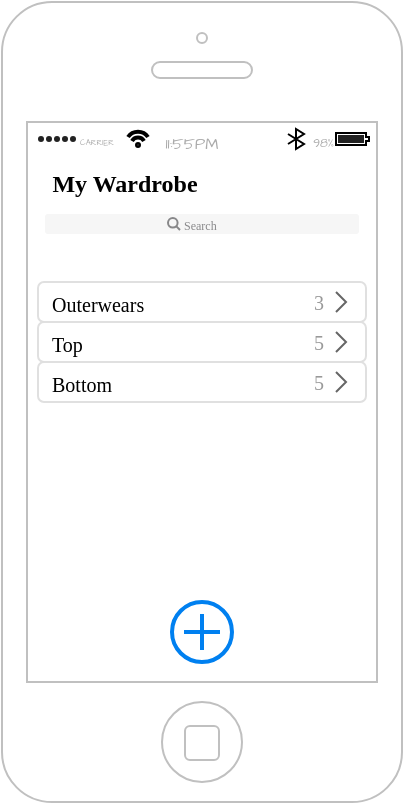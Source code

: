 <mxfile version="17.1.3" type="github">
  <diagram id="Xf6iouCa1GwI01AaItZm" name="Page-1">
    <mxGraphModel dx="654" dy="370" grid="1" gridSize="10" guides="1" tooltips="1" connect="1" arrows="1" fold="1" page="1" pageScale="1" pageWidth="827" pageHeight="1169" math="0" shadow="0">
      <root>
        <mxCell id="0" />
        <mxCell id="1" parent="0" />
        <mxCell id="zHzlAYMzsIVSmLrJZg-d-101" value="" style="html=1;verticalLabelPosition=bottom;labelBackgroundColor=#ffffff;verticalAlign=top;shadow=0;dashed=0;strokeWidth=1;shape=mxgraph.ios7.misc.iphone;strokeColor=#c0c0c0;fontFamily=Verdana;" vertex="1" parent="1">
          <mxGeometry x="190" y="790" width="200" height="400" as="geometry" />
        </mxCell>
        <mxCell id="zHzlAYMzsIVSmLrJZg-d-106" value="" style="html=1;strokeWidth=1;shadow=0;dashed=0;shape=mxgraph.ios7ui.appBar;fillColor=#ffffff;gradientColor=none;sketch=0;hachureGap=4;pointerEvents=0;fontFamily=Architects Daughter;fontSource=https%3A%2F%2Ffonts.googleapis.com%2Fcss%3Ffamily%3DArchitects%2BDaughter;fontSize=20;" vertex="1" parent="1">
          <mxGeometry x="203" y="851" width="174" height="15" as="geometry" />
        </mxCell>
        <mxCell id="zHzlAYMzsIVSmLrJZg-d-107" value="CARRIER" style="shape=rect;align=left;fontSize=8;spacingLeft=24;fontSize=4;fontColor=#aaaaaa;strokeColor=none;fillColor=none;spacingTop=4;sketch=0;hachureGap=4;pointerEvents=0;fontFamily=Architects Daughter;fontSource=https%3A%2F%2Ffonts.googleapis.com%2Fcss%3Ffamily%3DArchitects%2BDaughter;" vertex="1" parent="zHzlAYMzsIVSmLrJZg-d-106">
          <mxGeometry y="0.5" width="50" height="13" relative="1" as="geometry">
            <mxPoint y="-6.5" as="offset" />
          </mxGeometry>
        </mxCell>
        <mxCell id="zHzlAYMzsIVSmLrJZg-d-108" value="11:55PM" style="shape=rect;fontSize=8;fontColor=#aaaaaa;strokeColor=none;fillColor=none;spacingTop=4;sketch=0;hachureGap=4;pointerEvents=0;fontFamily=Architects Daughter;fontSource=https%3A%2F%2Ffonts.googleapis.com%2Fcss%3Ffamily%3DArchitects%2BDaughter;" vertex="1" parent="zHzlAYMzsIVSmLrJZg-d-106">
          <mxGeometry x="0.5" y="0.5" width="50" height="13" relative="1" as="geometry">
            <mxPoint x="-30" y="-6.5" as="offset" />
          </mxGeometry>
        </mxCell>
        <mxCell id="zHzlAYMzsIVSmLrJZg-d-109" value="98%" style="shape=rect;align=right;fontSize=8;spacingRight=19;fontSize=6;fontColor=#aaaaaa;strokeColor=none;fillColor=none;spacingTop=4;sketch=0;hachureGap=4;pointerEvents=0;fontFamily=Architects Daughter;fontSource=https%3A%2F%2Ffonts.googleapis.com%2Fcss%3Ffamily%3DArchitects%2BDaughter;" vertex="1" parent="zHzlAYMzsIVSmLrJZg-d-106">
          <mxGeometry x="1" y="0.5" width="45" height="13" relative="1" as="geometry">
            <mxPoint x="-45" y="-6.5" as="offset" />
          </mxGeometry>
        </mxCell>
        <mxCell id="zHzlAYMzsIVSmLrJZg-d-155" value="" style="shape=rect;strokeColor=none;fillColor=#ffffff;gradientColor=none;shadow=0;fontFamily=Verdana;rounded=1;" vertex="1" parent="1">
          <mxGeometry x="208" y="930" width="164" height="60" as="geometry" />
        </mxCell>
        <mxCell id="zHzlAYMzsIVSmLrJZg-d-156" value="Outerwears" style="shape=rect;strokeColor=#E0E0E0;fontSize=10;fontColor=#000000;resizeWidth=1;align=left;spacingTop=2;spacingLeft=5;fontFamily=Verdana;rounded=1;sketch=0;strokeWidth=1;" vertex="1" parent="zHzlAYMzsIVSmLrJZg-d-155">
          <mxGeometry width="164" height="20" relative="1" as="geometry" />
        </mxCell>
        <mxCell id="zHzlAYMzsIVSmLrJZg-d-157" value="3" style="shape=mxgraph.ios7.misc.right;strokeColor=#666666;labelPosition=left;verticalLabelPosition=middle;align=right;verticalAlign=middle;fontSize=10;spacingRight=4;fontColor=#999999;fontFamily=Verdana;rotation=0;direction=east;" vertex="1" parent="zHzlAYMzsIVSmLrJZg-d-156">
          <mxGeometry x="1" y="0.5" width="5" height="10" relative="1" as="geometry">
            <mxPoint x="-15" y="-5" as="offset" />
          </mxGeometry>
        </mxCell>
        <mxCell id="zHzlAYMzsIVSmLrJZg-d-158" value="Top" style="shape=rect;strokeColor=#E0E0E0;fontSize=10;fontColor=#000000;resizeWidth=1;align=left;spacingTop=2;spacingLeft=5;fontFamily=Verdana;rounded=1;" vertex="1" parent="zHzlAYMzsIVSmLrJZg-d-155">
          <mxGeometry width="164" height="20" relative="1" as="geometry">
            <mxPoint y="20" as="offset" />
          </mxGeometry>
        </mxCell>
        <mxCell id="zHzlAYMzsIVSmLrJZg-d-159" value="5" style="shape=mxgraph.ios7.misc.right;strokeColor=#666666;labelPosition=left;verticalLabelPosition=middle;align=right;verticalAlign=middle;fontSize=10;spacingRight=4;fontColor=#999999;fontFamily=Verdana;" vertex="1" parent="zHzlAYMzsIVSmLrJZg-d-158">
          <mxGeometry x="1" y="0.5" width="5" height="10" relative="1" as="geometry">
            <mxPoint x="-15" y="-5" as="offset" />
          </mxGeometry>
        </mxCell>
        <mxCell id="zHzlAYMzsIVSmLrJZg-d-160" value="Bottom" style="shape=rect;strokeColor=#E0E0E0;fontSize=10;fontColor=#000000;resizeWidth=1;align=left;spacingTop=2;spacingLeft=5;fontFamily=Verdana;rounded=1;shadow=0;sketch=0;" vertex="1" parent="zHzlAYMzsIVSmLrJZg-d-155">
          <mxGeometry width="164" height="20" relative="1" as="geometry">
            <mxPoint y="40" as="offset" />
          </mxGeometry>
        </mxCell>
        <mxCell id="zHzlAYMzsIVSmLrJZg-d-161" value="5" style="shape=mxgraph.ios7.misc.right;strokeColor=#666666;labelPosition=left;verticalLabelPosition=middle;align=right;verticalAlign=middle;fontSize=10;spacingRight=4;fontColor=#999999;fontFamily=Verdana;" vertex="1" parent="zHzlAYMzsIVSmLrJZg-d-160">
          <mxGeometry x="1" y="0.5" width="5" height="10" relative="1" as="geometry">
            <mxPoint x="-15" y="-5" as="offset" />
          </mxGeometry>
        </mxCell>
        <mxCell id="zHzlAYMzsIVSmLrJZg-d-191" value="&lt;b&gt;My Wardrobe&lt;/b&gt;" style="text;html=1;strokeColor=none;fillColor=none;align=center;verticalAlign=middle;whiteSpace=wrap;rounded=0;shadow=0;sketch=0;fontFamily=Verdana;" vertex="1" parent="1">
          <mxGeometry x="203" y="866" width="97" height="30" as="geometry" />
        </mxCell>
        <mxCell id="zHzlAYMzsIVSmLrJZg-d-193" value="" style="html=1;verticalLabelPosition=bottom;align=center;labelBackgroundColor=#ffffff;verticalAlign=top;strokeWidth=2;strokeColor=#0080F0;shadow=0;dashed=0;shape=mxgraph.ios7.icons.add;rounded=1;sketch=0;fontFamily=Verdana;fontSize=8;gradientColor=none;" vertex="1" parent="1">
          <mxGeometry x="275" y="1090" width="30" height="30" as="geometry" />
        </mxCell>
        <mxCell id="zHzlAYMzsIVSmLrJZg-d-197" value="" style="shape=rect;fillColor=#F6F6F6;strokeColor=none;rounded=1;shadow=0;sketch=0;fontFamily=Verdana;fontSize=8;" vertex="1" parent="1">
          <mxGeometry x="211.5" y="896" width="157" height="10" as="geometry" />
        </mxCell>
        <mxCell id="zHzlAYMzsIVSmLrJZg-d-199" value="Search" style="shape=mxgraph.ios7.icons.looking_glass;strokeColor=#878789;fillColor=none;fontColor=#878789;labelPosition=right;verticalLabelPosition=middle;align=left;verticalAlign=middle;fontSize=6;fontStyle=0;spacingTop=2;sketch=0;rounded=1;shadow=0;fontFamily=Verdana;" vertex="1" parent="zHzlAYMzsIVSmLrJZg-d-197">
          <mxGeometry x="0.5" y="0.5" width="6" height="6" relative="1" as="geometry">
            <mxPoint x="-17" y="-3" as="offset" />
          </mxGeometry>
        </mxCell>
      </root>
    </mxGraphModel>
  </diagram>
</mxfile>
